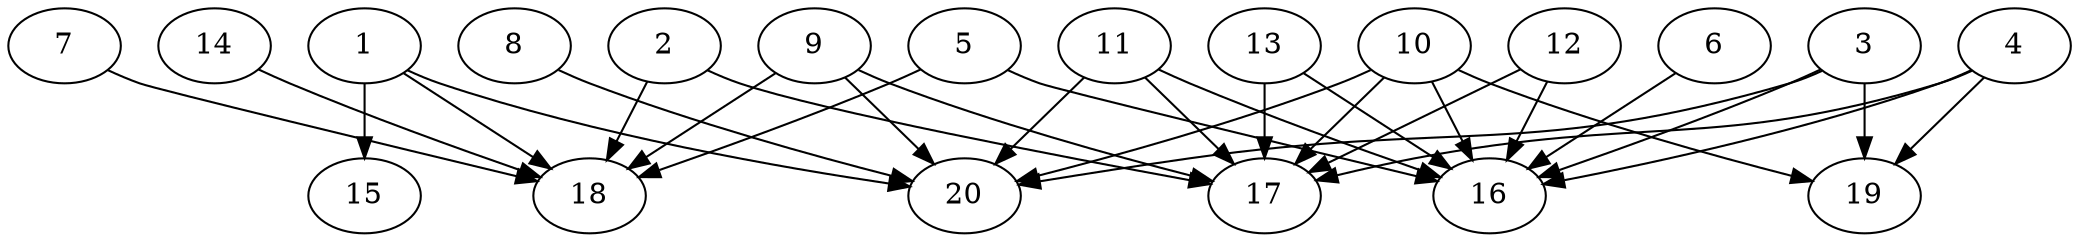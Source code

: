// DAG automatically generated by daggen at Wed Jul 24 21:21:55 2019
// ./daggen --dot -n 20 --ccr 0.3 --fat 0.8 --regular 0.5 --density 0.6 --mindata 5242880 --maxdata 52428800 
digraph G {
  1 [size="144848213", alpha="0.16", expect_size="43454464"] 
  1 -> 15 [size ="43454464"]
  1 -> 18 [size ="43454464"]
  1 -> 20 [size ="43454464"]
  2 [size="108755627", alpha="0.03", expect_size="32626688"] 
  2 -> 17 [size ="32626688"]
  2 -> 18 [size ="32626688"]
  3 [size="53705387", alpha="0.12", expect_size="16111616"] 
  3 -> 16 [size ="16111616"]
  3 -> 19 [size ="16111616"]
  3 -> 20 [size ="16111616"]
  4 [size="67065173", alpha="0.05", expect_size="20119552"] 
  4 -> 16 [size ="20119552"]
  4 -> 17 [size ="20119552"]
  4 -> 19 [size ="20119552"]
  5 [size="128488107", alpha="0.08", expect_size="38546432"] 
  5 -> 16 [size ="38546432"]
  5 -> 18 [size ="38546432"]
  6 [size="111039147", alpha="0.04", expect_size="33311744"] 
  6 -> 16 [size ="33311744"]
  7 [size="162597547", alpha="0.09", expect_size="48779264"] 
  7 -> 18 [size ="48779264"]
  8 [size="144138240", alpha="0.02", expect_size="43241472"] 
  8 -> 20 [size ="43241472"]
  9 [size="102710613", alpha="0.14", expect_size="30813184"] 
  9 -> 17 [size ="30813184"]
  9 -> 18 [size ="30813184"]
  9 -> 20 [size ="30813184"]
  10 [size="84695040", alpha="0.14", expect_size="25408512"] 
  10 -> 16 [size ="25408512"]
  10 -> 17 [size ="25408512"]
  10 -> 19 [size ="25408512"]
  10 -> 20 [size ="25408512"]
  11 [size="135198720", alpha="0.19", expect_size="40559616"] 
  11 -> 16 [size ="40559616"]
  11 -> 17 [size ="40559616"]
  11 -> 20 [size ="40559616"]
  12 [size="107304960", alpha="0.15", expect_size="32191488"] 
  12 -> 16 [size ="32191488"]
  12 -> 17 [size ="32191488"]
  13 [size="130812587", alpha="0.17", expect_size="39243776"] 
  13 -> 16 [size ="39243776"]
  13 -> 17 [size ="39243776"]
  14 [size="67242667", alpha="0.11", expect_size="20172800"] 
  14 -> 18 [size ="20172800"]
  15 [size="103949653", alpha="0.10", expect_size="31184896"] 
  16 [size="169751893", alpha="0.20", expect_size="50925568"] 
  17 [size="45199360", alpha="0.19", expect_size="13559808"] 
  18 [size="115872427", alpha="0.09", expect_size="34761728"] 
  19 [size="130010453", alpha="0.12", expect_size="39003136"] 
  20 [size="83452587", alpha="0.19", expect_size="25035776"] 
}
